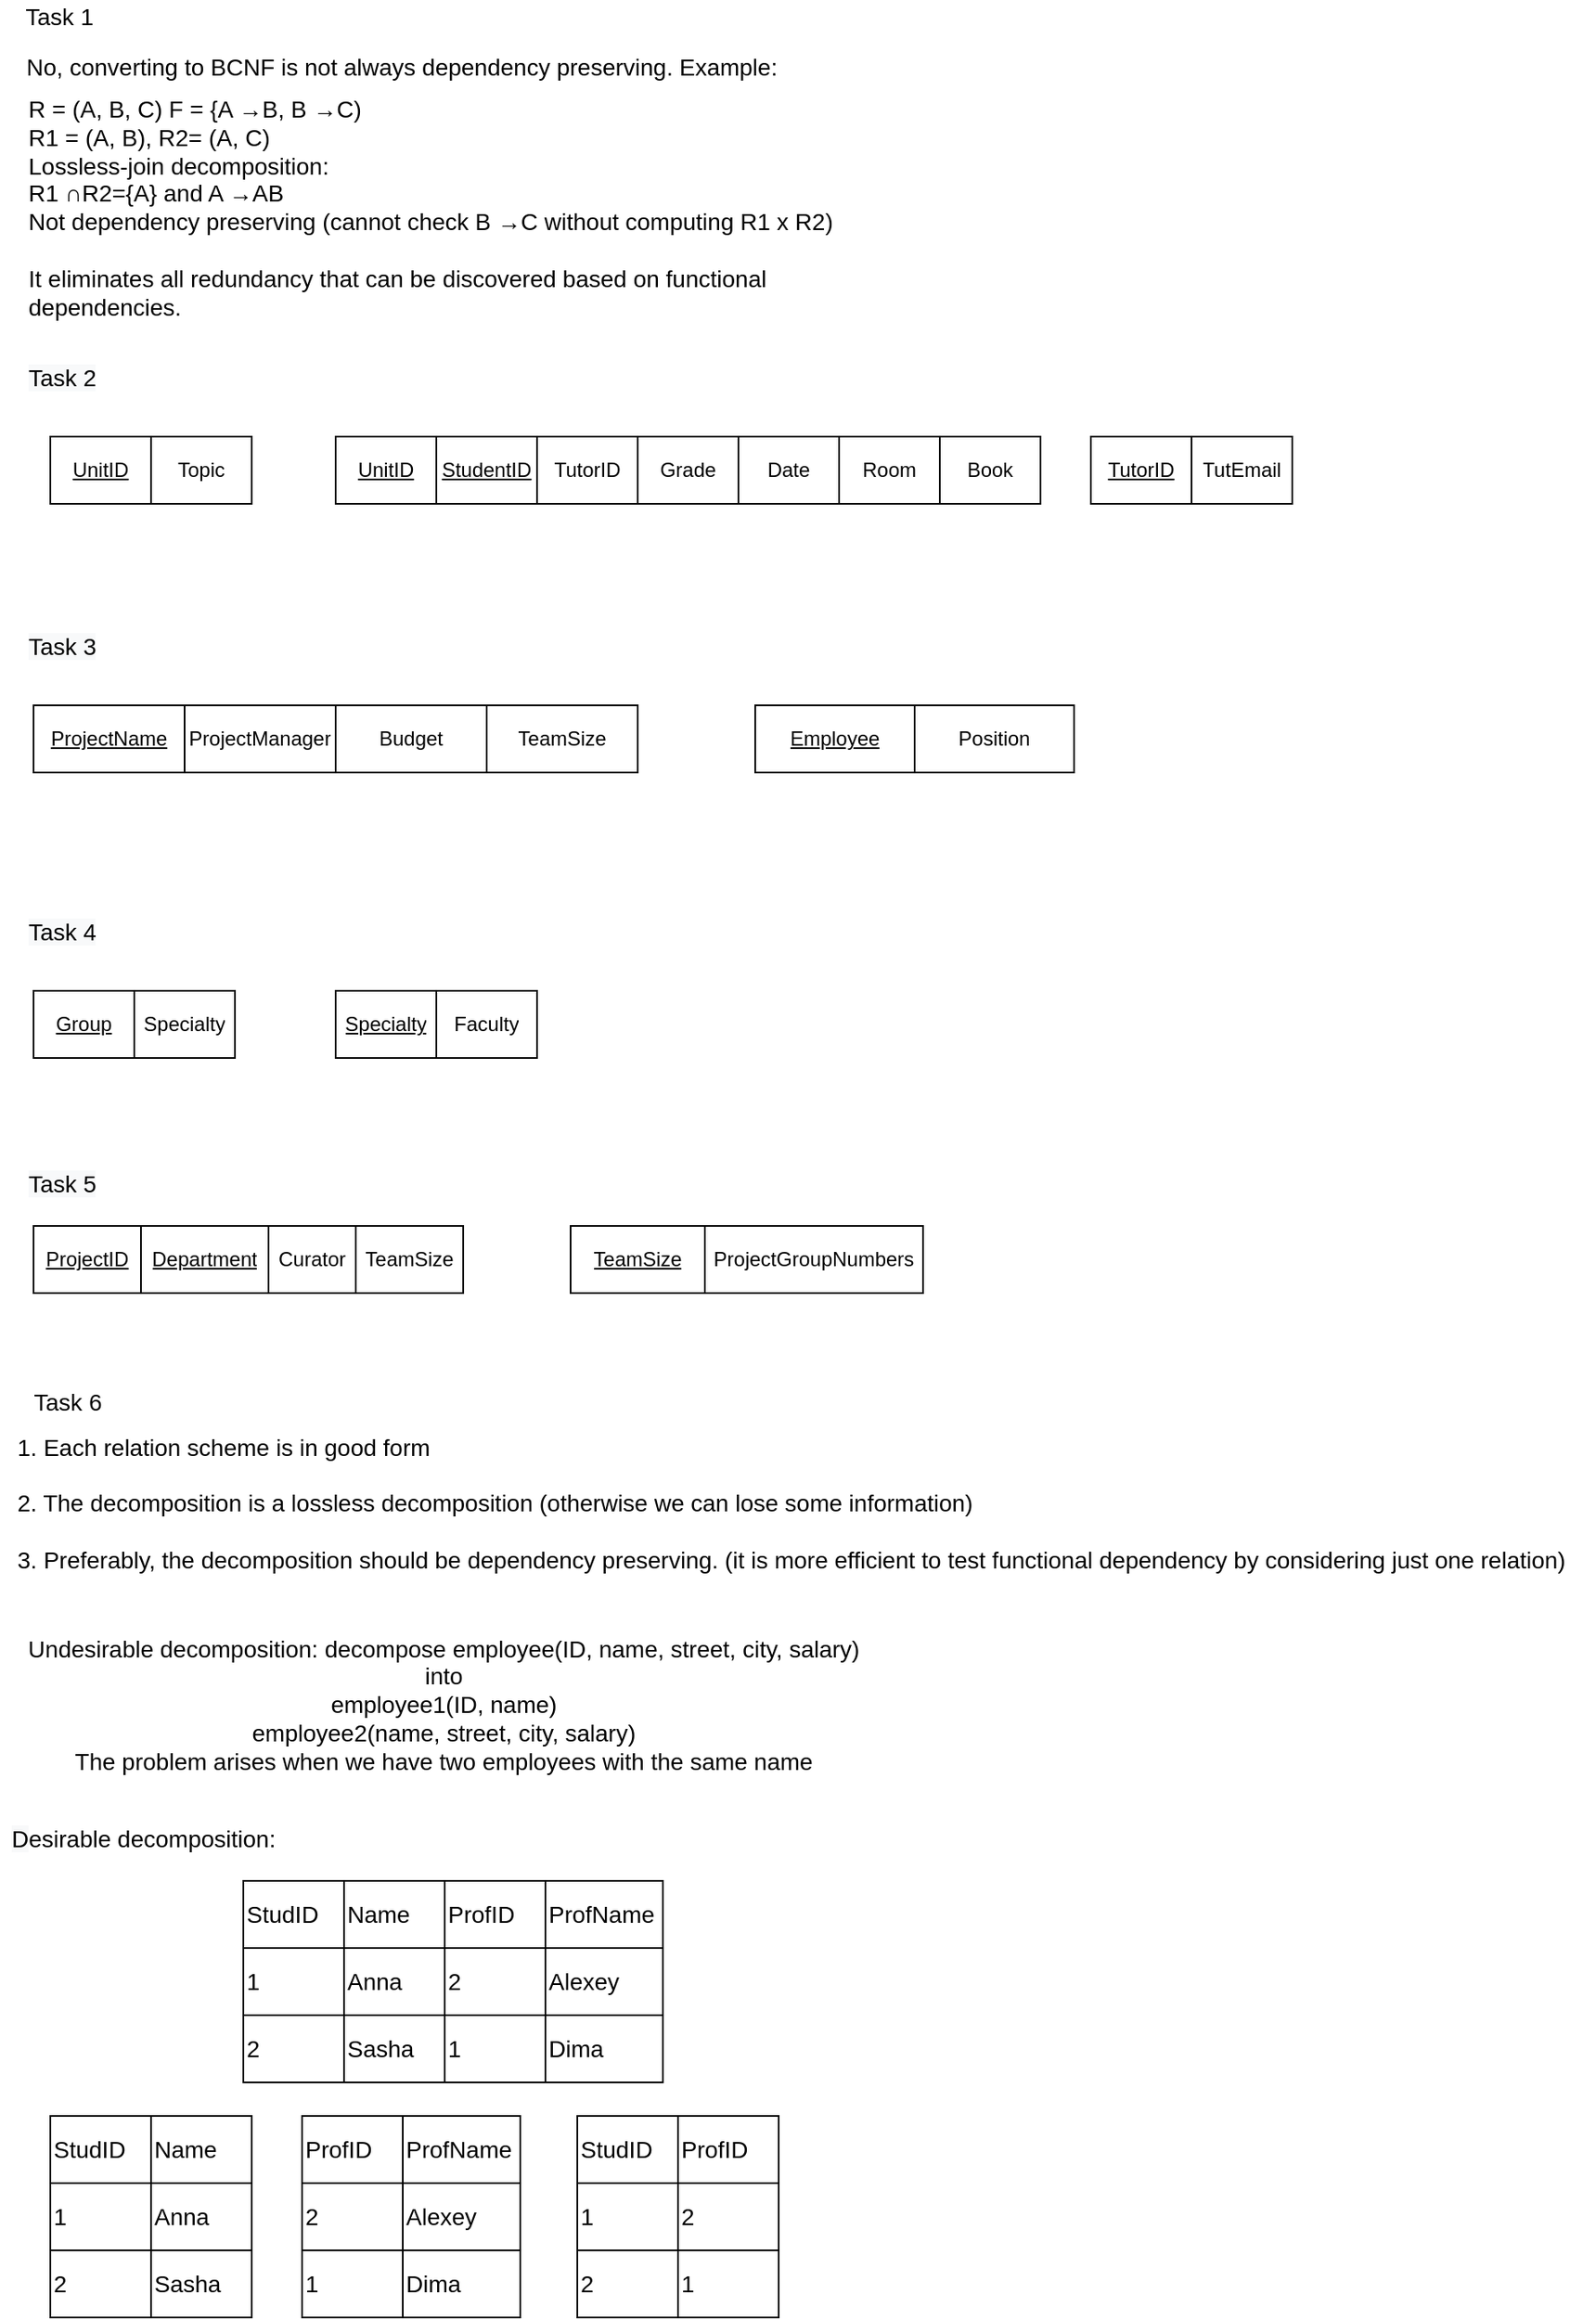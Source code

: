 <mxfile version="15.6.2" type="github">
  <diagram id="ciNyxmpdcuRLVCYVy58C" name="Page-1">
    <mxGraphModel dx="1209" dy="1831" grid="1" gridSize="10" guides="1" tooltips="1" connect="1" arrows="1" fold="1" page="1" pageScale="1" pageWidth="827" pageHeight="1169" math="0" shadow="0">
      <root>
        <mxCell id="0" />
        <mxCell id="1" parent="0" />
        <mxCell id="DO2QEiDjIJd8iGXO15ea-62" value="" style="shape=table;html=1;whiteSpace=wrap;startSize=0;container=1;collapsible=0;childLayout=tableLayout;" parent="1" vertex="1">
          <mxGeometry x="660" y="20" width="120" height="40" as="geometry" />
        </mxCell>
        <mxCell id="DO2QEiDjIJd8iGXO15ea-63" value="" style="shape=partialRectangle;html=1;whiteSpace=wrap;collapsible=0;dropTarget=0;pointerEvents=0;fillColor=none;top=0;left=0;bottom=0;right=0;points=[[0,0.5],[1,0.5]];portConstraint=eastwest;" parent="DO2QEiDjIJd8iGXO15ea-62" vertex="1">
          <mxGeometry width="120" height="40" as="geometry" />
        </mxCell>
        <mxCell id="DO2QEiDjIJd8iGXO15ea-64" value="&lt;u&gt;TutorID&lt;/u&gt;" style="shape=partialRectangle;html=1;whiteSpace=wrap;connectable=0;fillColor=none;top=0;left=0;bottom=0;right=0;overflow=hidden;pointerEvents=1;" parent="DO2QEiDjIJd8iGXO15ea-63" vertex="1">
          <mxGeometry width="60" height="40" as="geometry">
            <mxRectangle width="60" height="40" as="alternateBounds" />
          </mxGeometry>
        </mxCell>
        <mxCell id="DO2QEiDjIJd8iGXO15ea-65" value="TutEmail" style="shape=partialRectangle;html=1;whiteSpace=wrap;connectable=0;fillColor=none;top=0;left=0;bottom=0;right=0;overflow=hidden;pointerEvents=1;" parent="DO2QEiDjIJd8iGXO15ea-63" vertex="1">
          <mxGeometry x="60" width="60" height="40" as="geometry">
            <mxRectangle width="60" height="40" as="alternateBounds" />
          </mxGeometry>
        </mxCell>
        <mxCell id="DO2QEiDjIJd8iGXO15ea-75" value="" style="shape=table;html=1;whiteSpace=wrap;startSize=0;container=1;collapsible=0;childLayout=tableLayout;" parent="1" vertex="1">
          <mxGeometry x="40" y="20" width="120" height="40" as="geometry" />
        </mxCell>
        <mxCell id="DO2QEiDjIJd8iGXO15ea-76" value="" style="shape=partialRectangle;html=1;whiteSpace=wrap;collapsible=0;dropTarget=0;pointerEvents=0;fillColor=none;top=0;left=0;bottom=0;right=0;points=[[0,0.5],[1,0.5]];portConstraint=eastwest;" parent="DO2QEiDjIJd8iGXO15ea-75" vertex="1">
          <mxGeometry width="120" height="40" as="geometry" />
        </mxCell>
        <mxCell id="DO2QEiDjIJd8iGXO15ea-77" value="&lt;u&gt;UnitID&lt;/u&gt;" style="shape=partialRectangle;html=1;whiteSpace=wrap;connectable=0;fillColor=none;top=0;left=0;bottom=0;right=0;overflow=hidden;pointerEvents=1;" parent="DO2QEiDjIJd8iGXO15ea-76" vertex="1">
          <mxGeometry width="60" height="40" as="geometry">
            <mxRectangle width="60" height="40" as="alternateBounds" />
          </mxGeometry>
        </mxCell>
        <mxCell id="DO2QEiDjIJd8iGXO15ea-80" value="Topic" style="shape=partialRectangle;html=1;whiteSpace=wrap;connectable=0;fillColor=none;top=0;left=0;bottom=0;right=0;overflow=hidden;pointerEvents=1;" parent="DO2QEiDjIJd8iGXO15ea-76" vertex="1">
          <mxGeometry x="60" width="60" height="40" as="geometry">
            <mxRectangle width="60" height="40" as="alternateBounds" />
          </mxGeometry>
        </mxCell>
        <mxCell id="DO2QEiDjIJd8iGXO15ea-85" value="" style="shape=table;html=1;whiteSpace=wrap;startSize=0;container=1;collapsible=0;childLayout=tableLayout;" parent="1" vertex="1">
          <mxGeometry x="210" y="20" width="420" height="40" as="geometry" />
        </mxCell>
        <mxCell id="DO2QEiDjIJd8iGXO15ea-86" value="" style="shape=partialRectangle;html=1;whiteSpace=wrap;collapsible=0;dropTarget=0;pointerEvents=0;fillColor=none;top=0;left=0;bottom=0;right=0;points=[[0,0.5],[1,0.5]];portConstraint=eastwest;" parent="DO2QEiDjIJd8iGXO15ea-85" vertex="1">
          <mxGeometry width="420" height="40" as="geometry" />
        </mxCell>
        <mxCell id="DO2QEiDjIJd8iGXO15ea-87" value="&lt;u&gt;UnitID&lt;/u&gt;" style="shape=partialRectangle;html=1;whiteSpace=wrap;connectable=0;fillColor=none;top=0;left=0;bottom=0;right=0;overflow=hidden;pointerEvents=1;" parent="DO2QEiDjIJd8iGXO15ea-86" vertex="1">
          <mxGeometry width="60" height="40" as="geometry">
            <mxRectangle width="60" height="40" as="alternateBounds" />
          </mxGeometry>
        </mxCell>
        <mxCell id="DO2QEiDjIJd8iGXO15ea-88" value="&lt;u&gt;StudentID&lt;/u&gt;" style="shape=partialRectangle;html=1;whiteSpace=wrap;connectable=0;fillColor=none;top=0;left=0;bottom=0;right=0;overflow=hidden;pointerEvents=1;" parent="DO2QEiDjIJd8iGXO15ea-86" vertex="1">
          <mxGeometry x="60" width="60" height="40" as="geometry">
            <mxRectangle width="60" height="40" as="alternateBounds" />
          </mxGeometry>
        </mxCell>
        <mxCell id="DO2QEiDjIJd8iGXO15ea-89" value="TutorID" style="shape=partialRectangle;html=1;whiteSpace=wrap;connectable=0;fillColor=none;top=0;left=0;bottom=0;right=0;overflow=hidden;pointerEvents=1;" parent="DO2QEiDjIJd8iGXO15ea-86" vertex="1">
          <mxGeometry x="120" width="60" height="40" as="geometry">
            <mxRectangle width="60" height="40" as="alternateBounds" />
          </mxGeometry>
        </mxCell>
        <mxCell id="DO2QEiDjIJd8iGXO15ea-91" value="Grade" style="shape=partialRectangle;html=1;whiteSpace=wrap;connectable=0;fillColor=none;top=0;left=0;bottom=0;right=0;overflow=hidden;pointerEvents=1;" parent="DO2QEiDjIJd8iGXO15ea-86" vertex="1">
          <mxGeometry x="180" width="60" height="40" as="geometry">
            <mxRectangle width="60" height="40" as="alternateBounds" />
          </mxGeometry>
        </mxCell>
        <mxCell id="DO2QEiDjIJd8iGXO15ea-92" value="Date" style="shape=partialRectangle;html=1;whiteSpace=wrap;connectable=0;fillColor=none;top=0;left=0;bottom=0;right=0;overflow=hidden;pointerEvents=1;" parent="DO2QEiDjIJd8iGXO15ea-86" vertex="1">
          <mxGeometry x="240" width="60" height="40" as="geometry">
            <mxRectangle width="60" height="40" as="alternateBounds" />
          </mxGeometry>
        </mxCell>
        <mxCell id="DO2QEiDjIJd8iGXO15ea-114" value="Room" style="shape=partialRectangle;html=1;whiteSpace=wrap;connectable=0;fillColor=none;top=0;left=0;bottom=0;right=0;overflow=hidden;pointerEvents=1;" parent="DO2QEiDjIJd8iGXO15ea-86" vertex="1">
          <mxGeometry x="300" width="60" height="40" as="geometry">
            <mxRectangle width="60" height="40" as="alternateBounds" />
          </mxGeometry>
        </mxCell>
        <mxCell id="vjwFRVh1BlpIgxPb9RsG-1" value="Book" style="shape=partialRectangle;html=1;whiteSpace=wrap;connectable=0;fillColor=none;top=0;left=0;bottom=0;right=0;overflow=hidden;pointerEvents=1;" vertex="1" parent="DO2QEiDjIJd8iGXO15ea-86">
          <mxGeometry x="360" width="60" height="40" as="geometry">
            <mxRectangle width="60" height="40" as="alternateBounds" />
          </mxGeometry>
        </mxCell>
        <mxCell id="DO2QEiDjIJd8iGXO15ea-93" value="" style="shape=table;html=1;whiteSpace=wrap;startSize=0;container=1;collapsible=0;childLayout=tableLayout;" parent="1" vertex="1">
          <mxGeometry x="30" y="180" width="360" height="40" as="geometry" />
        </mxCell>
        <mxCell id="DO2QEiDjIJd8iGXO15ea-94" value="" style="shape=partialRectangle;html=1;whiteSpace=wrap;collapsible=0;dropTarget=0;pointerEvents=0;fillColor=none;top=0;left=0;bottom=0;right=0;points=[[0,0.5],[1,0.5]];portConstraint=eastwest;" parent="DO2QEiDjIJd8iGXO15ea-93" vertex="1">
          <mxGeometry width="360" height="40" as="geometry" />
        </mxCell>
        <mxCell id="DO2QEiDjIJd8iGXO15ea-95" value="&lt;u&gt;ProjectName&lt;/u&gt;" style="shape=partialRectangle;html=1;whiteSpace=wrap;connectable=0;fillColor=none;top=0;left=0;bottom=0;right=0;overflow=hidden;pointerEvents=1;" parent="DO2QEiDjIJd8iGXO15ea-94" vertex="1">
          <mxGeometry width="90" height="40" as="geometry">
            <mxRectangle width="90" height="40" as="alternateBounds" />
          </mxGeometry>
        </mxCell>
        <mxCell id="DO2QEiDjIJd8iGXO15ea-96" value="ProjectManager" style="shape=partialRectangle;html=1;whiteSpace=wrap;connectable=0;fillColor=none;top=0;left=0;bottom=0;right=0;overflow=hidden;pointerEvents=1;" parent="DO2QEiDjIJd8iGXO15ea-94" vertex="1">
          <mxGeometry x="90" width="90" height="40" as="geometry">
            <mxRectangle width="90" height="40" as="alternateBounds" />
          </mxGeometry>
        </mxCell>
        <mxCell id="vjwFRVh1BlpIgxPb9RsG-8" value="Budget" style="shape=partialRectangle;html=1;whiteSpace=wrap;connectable=0;fillColor=none;top=0;left=0;bottom=0;right=0;overflow=hidden;pointerEvents=1;" vertex="1" parent="DO2QEiDjIJd8iGXO15ea-94">
          <mxGeometry x="180" width="90" height="40" as="geometry">
            <mxRectangle width="90" height="40" as="alternateBounds" />
          </mxGeometry>
        </mxCell>
        <mxCell id="vjwFRVh1BlpIgxPb9RsG-9" value="TeamSize" style="shape=partialRectangle;html=1;whiteSpace=wrap;connectable=0;fillColor=none;top=0;left=0;bottom=0;right=0;overflow=hidden;pointerEvents=1;" vertex="1" parent="DO2QEiDjIJd8iGXO15ea-94">
          <mxGeometry x="270" width="90" height="40" as="geometry">
            <mxRectangle width="90" height="40" as="alternateBounds" />
          </mxGeometry>
        </mxCell>
        <mxCell id="I-nEVE042MoMyb5mSG_C-15" value="" style="shape=table;html=1;whiteSpace=wrap;startSize=0;container=1;collapsible=0;childLayout=tableLayout;" parent="1" vertex="1">
          <mxGeometry x="30" y="350" width="120" height="40" as="geometry" />
        </mxCell>
        <mxCell id="I-nEVE042MoMyb5mSG_C-16" value="" style="shape=partialRectangle;html=1;whiteSpace=wrap;collapsible=0;dropTarget=0;pointerEvents=0;fillColor=none;top=0;left=0;bottom=0;right=0;points=[[0,0.5],[1,0.5]];portConstraint=eastwest;" parent="I-nEVE042MoMyb5mSG_C-15" vertex="1">
          <mxGeometry width="120" height="40" as="geometry" />
        </mxCell>
        <mxCell id="I-nEVE042MoMyb5mSG_C-17" value="&lt;u&gt;Group&lt;/u&gt;" style="shape=partialRectangle;html=1;whiteSpace=wrap;connectable=0;fillColor=none;top=0;left=0;bottom=0;right=0;overflow=hidden;pointerEvents=1;" parent="I-nEVE042MoMyb5mSG_C-16" vertex="1">
          <mxGeometry width="60" height="40" as="geometry">
            <mxRectangle width="60" height="40" as="alternateBounds" />
          </mxGeometry>
        </mxCell>
        <mxCell id="I-nEVE042MoMyb5mSG_C-18" value="Specialty" style="shape=partialRectangle;html=1;whiteSpace=wrap;connectable=0;fillColor=none;top=0;left=0;bottom=0;right=0;overflow=hidden;pointerEvents=1;" parent="I-nEVE042MoMyb5mSG_C-16" vertex="1">
          <mxGeometry x="60" width="60" height="40" as="geometry">
            <mxRectangle width="60" height="40" as="alternateBounds" />
          </mxGeometry>
        </mxCell>
        <mxCell id="I-nEVE042MoMyb5mSG_C-28" value="" style="shape=table;html=1;whiteSpace=wrap;startSize=0;container=1;collapsible=0;childLayout=tableLayout;" parent="1" vertex="1">
          <mxGeometry x="210" y="350" width="120" height="40" as="geometry" />
        </mxCell>
        <mxCell id="I-nEVE042MoMyb5mSG_C-29" value="" style="shape=partialRectangle;html=1;whiteSpace=wrap;collapsible=0;dropTarget=0;pointerEvents=0;fillColor=none;top=0;left=0;bottom=0;right=0;points=[[0,0.5],[1,0.5]];portConstraint=eastwest;" parent="I-nEVE042MoMyb5mSG_C-28" vertex="1">
          <mxGeometry width="120" height="40" as="geometry" />
        </mxCell>
        <mxCell id="I-nEVE042MoMyb5mSG_C-30" value="&lt;u&gt;Specialty&lt;/u&gt;" style="shape=partialRectangle;html=1;whiteSpace=wrap;connectable=0;fillColor=none;top=0;left=0;bottom=0;right=0;overflow=hidden;pointerEvents=1;" parent="I-nEVE042MoMyb5mSG_C-29" vertex="1">
          <mxGeometry width="60" height="40" as="geometry">
            <mxRectangle width="60" height="40" as="alternateBounds" />
          </mxGeometry>
        </mxCell>
        <mxCell id="I-nEVE042MoMyb5mSG_C-31" value="Faculty" style="shape=partialRectangle;html=1;whiteSpace=wrap;connectable=0;fillColor=none;top=0;left=0;bottom=0;right=0;overflow=hidden;pointerEvents=1;" parent="I-nEVE042MoMyb5mSG_C-29" vertex="1">
          <mxGeometry x="60" width="60" height="40" as="geometry">
            <mxRectangle width="60" height="40" as="alternateBounds" />
          </mxGeometry>
        </mxCell>
        <mxCell id="I-nEVE042MoMyb5mSG_C-32" value="" style="shape=table;html=1;whiteSpace=wrap;startSize=0;container=1;collapsible=0;childLayout=tableLayout;" parent="1" vertex="1">
          <mxGeometry x="30" y="490" width="256" height="40" as="geometry" />
        </mxCell>
        <mxCell id="I-nEVE042MoMyb5mSG_C-37" value="" style="shape=partialRectangle;html=1;whiteSpace=wrap;collapsible=0;dropTarget=0;pointerEvents=0;fillColor=none;top=0;left=0;bottom=0;right=0;points=[[0,0.5],[1,0.5]];portConstraint=eastwest;" parent="I-nEVE042MoMyb5mSG_C-32" vertex="1">
          <mxGeometry width="256" height="40" as="geometry" />
        </mxCell>
        <mxCell id="I-nEVE042MoMyb5mSG_C-38" value="&lt;u&gt;ProjectID&lt;/u&gt;" style="shape=partialRectangle;html=1;whiteSpace=wrap;connectable=0;fillColor=none;top=0;left=0;bottom=0;right=0;overflow=hidden;pointerEvents=1;" parent="I-nEVE042MoMyb5mSG_C-37" vertex="1">
          <mxGeometry width="64" height="40" as="geometry">
            <mxRectangle width="64" height="40" as="alternateBounds" />
          </mxGeometry>
        </mxCell>
        <mxCell id="I-nEVE042MoMyb5mSG_C-39" value="&lt;u&gt;Department&lt;/u&gt;" style="shape=partialRectangle;html=1;whiteSpace=wrap;connectable=0;fillColor=none;top=0;left=0;bottom=0;right=0;overflow=hidden;pointerEvents=1;" parent="I-nEVE042MoMyb5mSG_C-37" vertex="1">
          <mxGeometry x="64" width="76" height="40" as="geometry">
            <mxRectangle width="76" height="40" as="alternateBounds" />
          </mxGeometry>
        </mxCell>
        <mxCell id="I-nEVE042MoMyb5mSG_C-40" value="Curator" style="shape=partialRectangle;html=1;whiteSpace=wrap;connectable=0;fillColor=none;top=0;left=0;bottom=0;right=0;overflow=hidden;pointerEvents=1;" parent="I-nEVE042MoMyb5mSG_C-37" vertex="1">
          <mxGeometry x="140" width="52" height="40" as="geometry">
            <mxRectangle width="52" height="40" as="alternateBounds" />
          </mxGeometry>
        </mxCell>
        <mxCell id="I-nEVE042MoMyb5mSG_C-45" value="TeamSize" style="shape=partialRectangle;html=1;whiteSpace=wrap;connectable=0;fillColor=none;top=0;left=0;bottom=0;right=0;overflow=hidden;pointerEvents=1;" parent="I-nEVE042MoMyb5mSG_C-37" vertex="1">
          <mxGeometry x="192" width="64" height="40" as="geometry">
            <mxRectangle width="64" height="40" as="alternateBounds" />
          </mxGeometry>
        </mxCell>
        <mxCell id="I-nEVE042MoMyb5mSG_C-48" value="" style="shape=table;html=1;whiteSpace=wrap;startSize=0;container=1;collapsible=0;childLayout=tableLayout;" parent="1" vertex="1">
          <mxGeometry x="350" y="490" width="210" height="40" as="geometry" />
        </mxCell>
        <mxCell id="I-nEVE042MoMyb5mSG_C-49" value="" style="shape=partialRectangle;html=1;whiteSpace=wrap;collapsible=0;dropTarget=0;pointerEvents=0;fillColor=none;top=0;left=0;bottom=0;right=0;points=[[0,0.5],[1,0.5]];portConstraint=eastwest;" parent="I-nEVE042MoMyb5mSG_C-48" vertex="1">
          <mxGeometry width="210" height="40" as="geometry" />
        </mxCell>
        <mxCell id="I-nEVE042MoMyb5mSG_C-50" value="&lt;u&gt;TeamSize&lt;/u&gt;" style="shape=partialRectangle;html=1;whiteSpace=wrap;connectable=0;fillColor=none;top=0;left=0;bottom=0;right=0;overflow=hidden;pointerEvents=1;" parent="I-nEVE042MoMyb5mSG_C-49" vertex="1">
          <mxGeometry width="80" height="40" as="geometry">
            <mxRectangle width="80" height="40" as="alternateBounds" />
          </mxGeometry>
        </mxCell>
        <mxCell id="I-nEVE042MoMyb5mSG_C-51" value="ProjectGroupNumbers" style="shape=partialRectangle;html=1;whiteSpace=wrap;connectable=0;fillColor=none;top=0;left=0;bottom=0;right=0;overflow=hidden;pointerEvents=1;" parent="I-nEVE042MoMyb5mSG_C-49" vertex="1">
          <mxGeometry x="80" width="130" height="40" as="geometry">
            <mxRectangle width="130" height="40" as="alternateBounds" />
          </mxGeometry>
        </mxCell>
        <mxCell id="I-nEVE042MoMyb5mSG_C-61" value="&lt;span style=&quot;font-weight: normal&quot;&gt;Task 6&lt;/span&gt;" style="text;html=1;align=center;verticalAlign=middle;resizable=0;points=[];autosize=1;strokeColor=none;fillColor=none;fontSize=14;fontStyle=1" parent="1" vertex="1">
          <mxGeometry x="20" y="585" width="60" height="20" as="geometry" />
        </mxCell>
        <mxCell id="I-nEVE042MoMyb5mSG_C-62" value="&lt;div style=&quot;text-align: left ; font-size: 14px&quot;&gt;&lt;span&gt;&lt;font style=&quot;font-size: 14px&quot;&gt;1.&amp;nbsp;&lt;/font&gt;&lt;/span&gt;&lt;span&gt;Each relation scheme is in good form&lt;/span&gt;&lt;/div&gt;&lt;div style=&quot;text-align: left ; font-size: 14px&quot;&gt;&lt;span&gt;&lt;br&gt;&lt;/span&gt;&lt;/div&gt;&lt;div style=&quot;text-align: left ; font-size: 14px&quot;&gt;&lt;span&gt;&lt;font style=&quot;font-size: 14px&quot;&gt;2. The decomposition is a lossless decomposition (otherwise we can lose some information)&lt;/font&gt;&lt;/span&gt;&lt;/div&gt;&lt;font style=&quot;font-size: 14px&quot;&gt;&lt;br&gt;3. Preferably, the decomposition should be dependency preserving. (it is more efficient to test functional dependency by considering just one relation)&amp;nbsp;&amp;nbsp;&lt;/font&gt;" style="text;html=1;align=center;verticalAlign=middle;resizable=0;points=[];autosize=1;strokeColor=none;fillColor=none;" parent="1" vertex="1">
          <mxGeometry x="10" y="620" width="950" height="70" as="geometry" />
        </mxCell>
        <mxCell id="I-nEVE042MoMyb5mSG_C-64" value="&lt;div&gt;Undesirable decomposition: decompose employee(ID, name, street, city, salary)&lt;/div&gt;&lt;div&gt;into&lt;/div&gt;&lt;div&gt;employee1(ID, name)&lt;/div&gt;&lt;div&gt;employee2(name, street, city, salary)&lt;/div&gt;&lt;div&gt;The problem arises when we have two employees with the same name&lt;/div&gt;" style="text;html=1;align=center;verticalAlign=middle;resizable=0;points=[];autosize=1;strokeColor=none;fillColor=none;fontSize=14;" parent="1" vertex="1">
          <mxGeometry x="19" y="730" width="510" height="90" as="geometry" />
        </mxCell>
        <mxCell id="I-nEVE042MoMyb5mSG_C-65" value="&lt;div style=&quot;color: rgb(0 , 0 , 0) ; font-family: &amp;#34;helvetica&amp;#34; ; font-size: 14px ; font-style: normal ; font-weight: 400 ; letter-spacing: normal ; text-align: center ; text-indent: 0px ; text-transform: none ; word-spacing: 0px&quot;&gt;&lt;span style=&quot;background-color: rgb(248 , 249 , 250)&quot;&gt;D&lt;/span&gt;&lt;span style=&quot;background-color: rgb(255 , 255 , 255)&quot;&gt;esirable decomposition:&amp;nbsp;&amp;nbsp;&lt;/span&gt;&lt;/div&gt;" style="text;whiteSpace=wrap;html=1;fontSize=14;" parent="1" vertex="1">
          <mxGeometry x="15" y="840" width="530" height="100" as="geometry" />
        </mxCell>
        <mxCell id="I-nEVE042MoMyb5mSG_C-66" value="" style="shape=table;html=1;whiteSpace=wrap;startSize=0;container=1;collapsible=0;childLayout=tableLayout;labelBackgroundColor=#FFFFFF;fontSize=14;align=left;" parent="1" vertex="1">
          <mxGeometry x="155" y="880" width="250" height="120" as="geometry" />
        </mxCell>
        <mxCell id="I-nEVE042MoMyb5mSG_C-67" value="" style="shape=partialRectangle;html=1;whiteSpace=wrap;collapsible=0;dropTarget=0;pointerEvents=0;fillColor=none;top=0;left=0;bottom=0;right=0;points=[[0,0.5],[1,0.5]];portConstraint=eastwest;labelBackgroundColor=#FFFFFF;fontSize=14;align=left;" parent="I-nEVE042MoMyb5mSG_C-66" vertex="1">
          <mxGeometry width="250" height="40" as="geometry" />
        </mxCell>
        <mxCell id="I-nEVE042MoMyb5mSG_C-68" value="StudID" style="shape=partialRectangle;html=1;whiteSpace=wrap;connectable=0;fillColor=none;top=0;left=0;bottom=0;right=0;overflow=hidden;pointerEvents=1;labelBackgroundColor=#FFFFFF;fontSize=14;align=left;" parent="I-nEVE042MoMyb5mSG_C-67" vertex="1">
          <mxGeometry width="60" height="40" as="geometry">
            <mxRectangle width="60" height="40" as="alternateBounds" />
          </mxGeometry>
        </mxCell>
        <mxCell id="I-nEVE042MoMyb5mSG_C-69" value="Name" style="shape=partialRectangle;html=1;whiteSpace=wrap;connectable=0;fillColor=none;top=0;left=0;bottom=0;right=0;overflow=hidden;pointerEvents=1;labelBackgroundColor=#FFFFFF;fontSize=14;align=left;" parent="I-nEVE042MoMyb5mSG_C-67" vertex="1">
          <mxGeometry x="60" width="60" height="40" as="geometry">
            <mxRectangle width="60" height="40" as="alternateBounds" />
          </mxGeometry>
        </mxCell>
        <mxCell id="I-nEVE042MoMyb5mSG_C-79" value="ProfID" style="shape=partialRectangle;html=1;whiteSpace=wrap;connectable=0;fillColor=none;top=0;left=0;bottom=0;right=0;overflow=hidden;pointerEvents=1;labelBackgroundColor=#FFFFFF;fontSize=14;align=left;" parent="I-nEVE042MoMyb5mSG_C-67" vertex="1">
          <mxGeometry x="120" width="60" height="40" as="geometry">
            <mxRectangle width="60" height="40" as="alternateBounds" />
          </mxGeometry>
        </mxCell>
        <mxCell id="I-nEVE042MoMyb5mSG_C-70" value="ProfName" style="shape=partialRectangle;html=1;whiteSpace=wrap;connectable=0;fillColor=none;top=0;left=0;bottom=0;right=0;overflow=hidden;pointerEvents=1;labelBackgroundColor=#FFFFFF;fontSize=14;align=left;" parent="I-nEVE042MoMyb5mSG_C-67" vertex="1">
          <mxGeometry x="180" width="70" height="40" as="geometry">
            <mxRectangle width="70" height="40" as="alternateBounds" />
          </mxGeometry>
        </mxCell>
        <mxCell id="I-nEVE042MoMyb5mSG_C-71" value="" style="shape=partialRectangle;html=1;whiteSpace=wrap;collapsible=0;dropTarget=0;pointerEvents=0;fillColor=none;top=0;left=0;bottom=0;right=0;points=[[0,0.5],[1,0.5]];portConstraint=eastwest;labelBackgroundColor=#FFFFFF;fontSize=14;align=left;" parent="I-nEVE042MoMyb5mSG_C-66" vertex="1">
          <mxGeometry y="40" width="250" height="40" as="geometry" />
        </mxCell>
        <mxCell id="I-nEVE042MoMyb5mSG_C-72" value="1" style="shape=partialRectangle;html=1;whiteSpace=wrap;connectable=0;fillColor=none;top=0;left=0;bottom=0;right=0;overflow=hidden;pointerEvents=1;labelBackgroundColor=#FFFFFF;fontSize=14;align=left;" parent="I-nEVE042MoMyb5mSG_C-71" vertex="1">
          <mxGeometry width="60" height="40" as="geometry">
            <mxRectangle width="60" height="40" as="alternateBounds" />
          </mxGeometry>
        </mxCell>
        <mxCell id="I-nEVE042MoMyb5mSG_C-73" value="Anna" style="shape=partialRectangle;html=1;whiteSpace=wrap;connectable=0;fillColor=none;top=0;left=0;bottom=0;right=0;overflow=hidden;pointerEvents=1;labelBackgroundColor=#FFFFFF;fontSize=14;align=left;" parent="I-nEVE042MoMyb5mSG_C-71" vertex="1">
          <mxGeometry x="60" width="60" height="40" as="geometry">
            <mxRectangle width="60" height="40" as="alternateBounds" />
          </mxGeometry>
        </mxCell>
        <mxCell id="I-nEVE042MoMyb5mSG_C-80" value="2" style="shape=partialRectangle;html=1;whiteSpace=wrap;connectable=0;fillColor=none;top=0;left=0;bottom=0;right=0;overflow=hidden;pointerEvents=1;labelBackgroundColor=#FFFFFF;fontSize=14;align=left;" parent="I-nEVE042MoMyb5mSG_C-71" vertex="1">
          <mxGeometry x="120" width="60" height="40" as="geometry">
            <mxRectangle width="60" height="40" as="alternateBounds" />
          </mxGeometry>
        </mxCell>
        <mxCell id="I-nEVE042MoMyb5mSG_C-74" value="Alexey" style="shape=partialRectangle;html=1;whiteSpace=wrap;connectable=0;fillColor=none;top=0;left=0;bottom=0;right=0;overflow=hidden;pointerEvents=1;labelBackgroundColor=#FFFFFF;fontSize=14;align=left;" parent="I-nEVE042MoMyb5mSG_C-71" vertex="1">
          <mxGeometry x="180" width="70" height="40" as="geometry">
            <mxRectangle width="70" height="40" as="alternateBounds" />
          </mxGeometry>
        </mxCell>
        <mxCell id="I-nEVE042MoMyb5mSG_C-75" value="" style="shape=partialRectangle;html=1;whiteSpace=wrap;collapsible=0;dropTarget=0;pointerEvents=0;fillColor=none;top=0;left=0;bottom=0;right=0;points=[[0,0.5],[1,0.5]];portConstraint=eastwest;labelBackgroundColor=#FFFFFF;fontSize=14;align=left;" parent="I-nEVE042MoMyb5mSG_C-66" vertex="1">
          <mxGeometry y="80" width="250" height="40" as="geometry" />
        </mxCell>
        <mxCell id="I-nEVE042MoMyb5mSG_C-76" value="2" style="shape=partialRectangle;html=1;whiteSpace=wrap;connectable=0;fillColor=none;top=0;left=0;bottom=0;right=0;overflow=hidden;pointerEvents=1;labelBackgroundColor=#FFFFFF;fontSize=14;align=left;" parent="I-nEVE042MoMyb5mSG_C-75" vertex="1">
          <mxGeometry width="60" height="40" as="geometry">
            <mxRectangle width="60" height="40" as="alternateBounds" />
          </mxGeometry>
        </mxCell>
        <mxCell id="I-nEVE042MoMyb5mSG_C-77" value="Sasha" style="shape=partialRectangle;html=1;whiteSpace=wrap;connectable=0;fillColor=none;top=0;left=0;bottom=0;right=0;overflow=hidden;pointerEvents=1;labelBackgroundColor=#FFFFFF;fontSize=14;align=left;" parent="I-nEVE042MoMyb5mSG_C-75" vertex="1">
          <mxGeometry x="60" width="60" height="40" as="geometry">
            <mxRectangle width="60" height="40" as="alternateBounds" />
          </mxGeometry>
        </mxCell>
        <mxCell id="I-nEVE042MoMyb5mSG_C-81" value="1" style="shape=partialRectangle;html=1;whiteSpace=wrap;connectable=0;fillColor=none;top=0;left=0;bottom=0;right=0;overflow=hidden;pointerEvents=1;labelBackgroundColor=#FFFFFF;fontSize=14;align=left;" parent="I-nEVE042MoMyb5mSG_C-75" vertex="1">
          <mxGeometry x="120" width="60" height="40" as="geometry">
            <mxRectangle width="60" height="40" as="alternateBounds" />
          </mxGeometry>
        </mxCell>
        <mxCell id="I-nEVE042MoMyb5mSG_C-78" value="Dima" style="shape=partialRectangle;html=1;whiteSpace=wrap;connectable=0;fillColor=none;top=0;left=0;bottom=0;right=0;overflow=hidden;pointerEvents=1;labelBackgroundColor=#FFFFFF;fontSize=14;align=left;" parent="I-nEVE042MoMyb5mSG_C-75" vertex="1">
          <mxGeometry x="180" width="70" height="40" as="geometry">
            <mxRectangle width="70" height="40" as="alternateBounds" />
          </mxGeometry>
        </mxCell>
        <mxCell id="I-nEVE042MoMyb5mSG_C-82" value="" style="shape=table;html=1;whiteSpace=wrap;startSize=0;container=1;collapsible=0;childLayout=tableLayout;labelBackgroundColor=#FFFFFF;fontSize=14;align=left;" parent="1" vertex="1">
          <mxGeometry x="40" y="1020" width="120" height="120" as="geometry" />
        </mxCell>
        <mxCell id="I-nEVE042MoMyb5mSG_C-83" value="" style="shape=partialRectangle;html=1;whiteSpace=wrap;collapsible=0;dropTarget=0;pointerEvents=0;fillColor=none;top=0;left=0;bottom=0;right=0;points=[[0,0.5],[1,0.5]];portConstraint=eastwest;labelBackgroundColor=#FFFFFF;fontSize=14;align=left;" parent="I-nEVE042MoMyb5mSG_C-82" vertex="1">
          <mxGeometry width="120" height="40" as="geometry" />
        </mxCell>
        <mxCell id="I-nEVE042MoMyb5mSG_C-84" value="StudID" style="shape=partialRectangle;html=1;whiteSpace=wrap;connectable=0;fillColor=none;top=0;left=0;bottom=0;right=0;overflow=hidden;pointerEvents=1;labelBackgroundColor=#FFFFFF;fontSize=14;align=left;" parent="I-nEVE042MoMyb5mSG_C-83" vertex="1">
          <mxGeometry width="60" height="40" as="geometry">
            <mxRectangle width="60" height="40" as="alternateBounds" />
          </mxGeometry>
        </mxCell>
        <mxCell id="I-nEVE042MoMyb5mSG_C-85" value="Name" style="shape=partialRectangle;html=1;whiteSpace=wrap;connectable=0;fillColor=none;top=0;left=0;bottom=0;right=0;overflow=hidden;pointerEvents=1;labelBackgroundColor=#FFFFFF;fontSize=14;align=left;" parent="I-nEVE042MoMyb5mSG_C-83" vertex="1">
          <mxGeometry x="60" width="60" height="40" as="geometry">
            <mxRectangle width="60" height="40" as="alternateBounds" />
          </mxGeometry>
        </mxCell>
        <mxCell id="I-nEVE042MoMyb5mSG_C-88" value="" style="shape=partialRectangle;html=1;whiteSpace=wrap;collapsible=0;dropTarget=0;pointerEvents=0;fillColor=none;top=0;left=0;bottom=0;right=0;points=[[0,0.5],[1,0.5]];portConstraint=eastwest;labelBackgroundColor=#FFFFFF;fontSize=14;align=left;" parent="I-nEVE042MoMyb5mSG_C-82" vertex="1">
          <mxGeometry y="40" width="120" height="40" as="geometry" />
        </mxCell>
        <mxCell id="I-nEVE042MoMyb5mSG_C-89" value="1" style="shape=partialRectangle;html=1;whiteSpace=wrap;connectable=0;fillColor=none;top=0;left=0;bottom=0;right=0;overflow=hidden;pointerEvents=1;labelBackgroundColor=#FFFFFF;fontSize=14;align=left;" parent="I-nEVE042MoMyb5mSG_C-88" vertex="1">
          <mxGeometry width="60" height="40" as="geometry">
            <mxRectangle width="60" height="40" as="alternateBounds" />
          </mxGeometry>
        </mxCell>
        <mxCell id="I-nEVE042MoMyb5mSG_C-90" value="Anna" style="shape=partialRectangle;html=1;whiteSpace=wrap;connectable=0;fillColor=none;top=0;left=0;bottom=0;right=0;overflow=hidden;pointerEvents=1;labelBackgroundColor=#FFFFFF;fontSize=14;align=left;" parent="I-nEVE042MoMyb5mSG_C-88" vertex="1">
          <mxGeometry x="60" width="60" height="40" as="geometry">
            <mxRectangle width="60" height="40" as="alternateBounds" />
          </mxGeometry>
        </mxCell>
        <mxCell id="I-nEVE042MoMyb5mSG_C-93" value="" style="shape=partialRectangle;html=1;whiteSpace=wrap;collapsible=0;dropTarget=0;pointerEvents=0;fillColor=none;top=0;left=0;bottom=0;right=0;points=[[0,0.5],[1,0.5]];portConstraint=eastwest;labelBackgroundColor=#FFFFFF;fontSize=14;align=left;" parent="I-nEVE042MoMyb5mSG_C-82" vertex="1">
          <mxGeometry y="80" width="120" height="40" as="geometry" />
        </mxCell>
        <mxCell id="I-nEVE042MoMyb5mSG_C-94" value="2" style="shape=partialRectangle;html=1;whiteSpace=wrap;connectable=0;fillColor=none;top=0;left=0;bottom=0;right=0;overflow=hidden;pointerEvents=1;labelBackgroundColor=#FFFFFF;fontSize=14;align=left;" parent="I-nEVE042MoMyb5mSG_C-93" vertex="1">
          <mxGeometry width="60" height="40" as="geometry">
            <mxRectangle width="60" height="40" as="alternateBounds" />
          </mxGeometry>
        </mxCell>
        <mxCell id="I-nEVE042MoMyb5mSG_C-95" value="Sasha" style="shape=partialRectangle;html=1;whiteSpace=wrap;connectable=0;fillColor=none;top=0;left=0;bottom=0;right=0;overflow=hidden;pointerEvents=1;labelBackgroundColor=#FFFFFF;fontSize=14;align=left;" parent="I-nEVE042MoMyb5mSG_C-93" vertex="1">
          <mxGeometry x="60" width="60" height="40" as="geometry">
            <mxRectangle width="60" height="40" as="alternateBounds" />
          </mxGeometry>
        </mxCell>
        <mxCell id="I-nEVE042MoMyb5mSG_C-108" value="" style="shape=table;html=1;whiteSpace=wrap;startSize=0;container=1;collapsible=0;childLayout=tableLayout;labelBackgroundColor=#FFFFFF;fontSize=14;align=left;" parent="1" vertex="1">
          <mxGeometry x="190" y="1020" width="130" height="120" as="geometry" />
        </mxCell>
        <mxCell id="I-nEVE042MoMyb5mSG_C-109" value="" style="shape=partialRectangle;html=1;whiteSpace=wrap;collapsible=0;dropTarget=0;pointerEvents=0;fillColor=none;top=0;left=0;bottom=0;right=0;points=[[0,0.5],[1,0.5]];portConstraint=eastwest;labelBackgroundColor=#FFFFFF;fontSize=14;align=left;" parent="I-nEVE042MoMyb5mSG_C-108" vertex="1">
          <mxGeometry width="130" height="40" as="geometry" />
        </mxCell>
        <mxCell id="I-nEVE042MoMyb5mSG_C-112" value="ProfID" style="shape=partialRectangle;html=1;whiteSpace=wrap;connectable=0;fillColor=none;top=0;left=0;bottom=0;right=0;overflow=hidden;pointerEvents=1;labelBackgroundColor=#FFFFFF;fontSize=14;align=left;" parent="I-nEVE042MoMyb5mSG_C-109" vertex="1">
          <mxGeometry width="60" height="40" as="geometry">
            <mxRectangle width="60" height="40" as="alternateBounds" />
          </mxGeometry>
        </mxCell>
        <mxCell id="I-nEVE042MoMyb5mSG_C-113" value="ProfName" style="shape=partialRectangle;html=1;whiteSpace=wrap;connectable=0;fillColor=none;top=0;left=0;bottom=0;right=0;overflow=hidden;pointerEvents=1;labelBackgroundColor=#FFFFFF;fontSize=14;align=left;" parent="I-nEVE042MoMyb5mSG_C-109" vertex="1">
          <mxGeometry x="60" width="70" height="40" as="geometry">
            <mxRectangle width="70" height="40" as="alternateBounds" />
          </mxGeometry>
        </mxCell>
        <mxCell id="I-nEVE042MoMyb5mSG_C-114" value="" style="shape=partialRectangle;html=1;whiteSpace=wrap;collapsible=0;dropTarget=0;pointerEvents=0;fillColor=none;top=0;left=0;bottom=0;right=0;points=[[0,0.5],[1,0.5]];portConstraint=eastwest;labelBackgroundColor=#FFFFFF;fontSize=14;align=left;" parent="I-nEVE042MoMyb5mSG_C-108" vertex="1">
          <mxGeometry y="40" width="130" height="40" as="geometry" />
        </mxCell>
        <mxCell id="I-nEVE042MoMyb5mSG_C-117" value="2" style="shape=partialRectangle;html=1;whiteSpace=wrap;connectable=0;fillColor=none;top=0;left=0;bottom=0;right=0;overflow=hidden;pointerEvents=1;labelBackgroundColor=#FFFFFF;fontSize=14;align=left;" parent="I-nEVE042MoMyb5mSG_C-114" vertex="1">
          <mxGeometry width="60" height="40" as="geometry">
            <mxRectangle width="60" height="40" as="alternateBounds" />
          </mxGeometry>
        </mxCell>
        <mxCell id="I-nEVE042MoMyb5mSG_C-118" value="Alexey" style="shape=partialRectangle;html=1;whiteSpace=wrap;connectable=0;fillColor=none;top=0;left=0;bottom=0;right=0;overflow=hidden;pointerEvents=1;labelBackgroundColor=#FFFFFF;fontSize=14;align=left;" parent="I-nEVE042MoMyb5mSG_C-114" vertex="1">
          <mxGeometry x="60" width="70" height="40" as="geometry">
            <mxRectangle width="70" height="40" as="alternateBounds" />
          </mxGeometry>
        </mxCell>
        <mxCell id="I-nEVE042MoMyb5mSG_C-119" value="" style="shape=partialRectangle;html=1;whiteSpace=wrap;collapsible=0;dropTarget=0;pointerEvents=0;fillColor=none;top=0;left=0;bottom=0;right=0;points=[[0,0.5],[1,0.5]];portConstraint=eastwest;labelBackgroundColor=#FFFFFF;fontSize=14;align=left;" parent="I-nEVE042MoMyb5mSG_C-108" vertex="1">
          <mxGeometry y="80" width="130" height="40" as="geometry" />
        </mxCell>
        <mxCell id="I-nEVE042MoMyb5mSG_C-122" value="1" style="shape=partialRectangle;html=1;whiteSpace=wrap;connectable=0;fillColor=none;top=0;left=0;bottom=0;right=0;overflow=hidden;pointerEvents=1;labelBackgroundColor=#FFFFFF;fontSize=14;align=left;" parent="I-nEVE042MoMyb5mSG_C-119" vertex="1">
          <mxGeometry width="60" height="40" as="geometry">
            <mxRectangle width="60" height="40" as="alternateBounds" />
          </mxGeometry>
        </mxCell>
        <mxCell id="I-nEVE042MoMyb5mSG_C-123" value="Dima" style="shape=partialRectangle;html=1;whiteSpace=wrap;connectable=0;fillColor=none;top=0;left=0;bottom=0;right=0;overflow=hidden;pointerEvents=1;labelBackgroundColor=#FFFFFF;fontSize=14;align=left;" parent="I-nEVE042MoMyb5mSG_C-119" vertex="1">
          <mxGeometry x="60" width="70" height="40" as="geometry">
            <mxRectangle width="70" height="40" as="alternateBounds" />
          </mxGeometry>
        </mxCell>
        <mxCell id="I-nEVE042MoMyb5mSG_C-124" value="" style="shape=table;html=1;whiteSpace=wrap;startSize=0;container=1;collapsible=0;childLayout=tableLayout;labelBackgroundColor=#FFFFFF;fontSize=14;align=left;" parent="1" vertex="1">
          <mxGeometry x="354" y="1020" width="120" height="120" as="geometry" />
        </mxCell>
        <mxCell id="I-nEVE042MoMyb5mSG_C-125" value="" style="shape=partialRectangle;html=1;whiteSpace=wrap;collapsible=0;dropTarget=0;pointerEvents=0;fillColor=none;top=0;left=0;bottom=0;right=0;points=[[0,0.5],[1,0.5]];portConstraint=eastwest;labelBackgroundColor=#FFFFFF;fontSize=14;align=left;" parent="I-nEVE042MoMyb5mSG_C-124" vertex="1">
          <mxGeometry width="120" height="40" as="geometry" />
        </mxCell>
        <mxCell id="I-nEVE042MoMyb5mSG_C-126" value="StudID" style="shape=partialRectangle;html=1;whiteSpace=wrap;connectable=0;fillColor=none;top=0;left=0;bottom=0;right=0;overflow=hidden;pointerEvents=1;labelBackgroundColor=#FFFFFF;fontSize=14;align=left;" parent="I-nEVE042MoMyb5mSG_C-125" vertex="1">
          <mxGeometry width="60" height="40" as="geometry">
            <mxRectangle width="60" height="40" as="alternateBounds" />
          </mxGeometry>
        </mxCell>
        <mxCell id="I-nEVE042MoMyb5mSG_C-128" value="ProfID" style="shape=partialRectangle;html=1;whiteSpace=wrap;connectable=0;fillColor=none;top=0;left=0;bottom=0;right=0;overflow=hidden;pointerEvents=1;labelBackgroundColor=#FFFFFF;fontSize=14;align=left;" parent="I-nEVE042MoMyb5mSG_C-125" vertex="1">
          <mxGeometry x="60" width="60" height="40" as="geometry">
            <mxRectangle width="60" height="40" as="alternateBounds" />
          </mxGeometry>
        </mxCell>
        <mxCell id="I-nEVE042MoMyb5mSG_C-130" value="" style="shape=partialRectangle;html=1;whiteSpace=wrap;collapsible=0;dropTarget=0;pointerEvents=0;fillColor=none;top=0;left=0;bottom=0;right=0;points=[[0,0.5],[1,0.5]];portConstraint=eastwest;labelBackgroundColor=#FFFFFF;fontSize=14;align=left;" parent="I-nEVE042MoMyb5mSG_C-124" vertex="1">
          <mxGeometry y="40" width="120" height="40" as="geometry" />
        </mxCell>
        <mxCell id="I-nEVE042MoMyb5mSG_C-131" value="1" style="shape=partialRectangle;html=1;whiteSpace=wrap;connectable=0;fillColor=none;top=0;left=0;bottom=0;right=0;overflow=hidden;pointerEvents=1;labelBackgroundColor=#FFFFFF;fontSize=14;align=left;" parent="I-nEVE042MoMyb5mSG_C-130" vertex="1">
          <mxGeometry width="60" height="40" as="geometry">
            <mxRectangle width="60" height="40" as="alternateBounds" />
          </mxGeometry>
        </mxCell>
        <mxCell id="I-nEVE042MoMyb5mSG_C-133" value="2" style="shape=partialRectangle;html=1;whiteSpace=wrap;connectable=0;fillColor=none;top=0;left=0;bottom=0;right=0;overflow=hidden;pointerEvents=1;labelBackgroundColor=#FFFFFF;fontSize=14;align=left;" parent="I-nEVE042MoMyb5mSG_C-130" vertex="1">
          <mxGeometry x="60" width="60" height="40" as="geometry">
            <mxRectangle width="60" height="40" as="alternateBounds" />
          </mxGeometry>
        </mxCell>
        <mxCell id="I-nEVE042MoMyb5mSG_C-135" value="" style="shape=partialRectangle;html=1;whiteSpace=wrap;collapsible=0;dropTarget=0;pointerEvents=0;fillColor=none;top=0;left=0;bottom=0;right=0;points=[[0,0.5],[1,0.5]];portConstraint=eastwest;labelBackgroundColor=#FFFFFF;fontSize=14;align=left;" parent="I-nEVE042MoMyb5mSG_C-124" vertex="1">
          <mxGeometry y="80" width="120" height="40" as="geometry" />
        </mxCell>
        <mxCell id="I-nEVE042MoMyb5mSG_C-136" value="2" style="shape=partialRectangle;html=1;whiteSpace=wrap;connectable=0;fillColor=none;top=0;left=0;bottom=0;right=0;overflow=hidden;pointerEvents=1;labelBackgroundColor=#FFFFFF;fontSize=14;align=left;" parent="I-nEVE042MoMyb5mSG_C-135" vertex="1">
          <mxGeometry width="60" height="40" as="geometry">
            <mxRectangle width="60" height="40" as="alternateBounds" />
          </mxGeometry>
        </mxCell>
        <mxCell id="I-nEVE042MoMyb5mSG_C-138" value="1" style="shape=partialRectangle;html=1;whiteSpace=wrap;connectable=0;fillColor=none;top=0;left=0;bottom=0;right=0;overflow=hidden;pointerEvents=1;labelBackgroundColor=#FFFFFF;fontSize=14;align=left;" parent="I-nEVE042MoMyb5mSG_C-135" vertex="1">
          <mxGeometry x="60" width="60" height="40" as="geometry">
            <mxRectangle width="60" height="40" as="alternateBounds" />
          </mxGeometry>
        </mxCell>
        <mxCell id="I-nEVE042MoMyb5mSG_C-140" value="Task 1" style="text;html=1;align=center;verticalAlign=middle;resizable=0;points=[];autosize=1;strokeColor=none;fillColor=none;fontSize=14;" parent="1" vertex="1">
          <mxGeometry x="15" y="-240" width="60" height="20" as="geometry" />
        </mxCell>
        <mxCell id="I-nEVE042MoMyb5mSG_C-141" value="No, converting to BCNF is not always dependency preserving. Example:&lt;br&gt;" style="text;html=1;align=center;verticalAlign=middle;resizable=0;points=[];autosize=1;strokeColor=none;fillColor=none;fontSize=14;" parent="1" vertex="1">
          <mxGeometry x="19" y="-210" width="460" height="20" as="geometry" />
        </mxCell>
        <mxCell id="I-nEVE042MoMyb5mSG_C-142" value="R = (A, B, C) F = {A →B, B →C)&lt;br&gt;R1 = (A, B), R2= (A, C)&lt;br&gt;Lossless-join decomposition:&lt;br&gt;R1 ∩R2={A} and A →AB&lt;br&gt;Not dependency preserving (cannot check B →C without computing R1 x R2)&lt;br&gt;&lt;br&gt;It eliminates all redundancy that can be discovered based on functional dependencies." style="text;whiteSpace=wrap;html=1;fontSize=14;" parent="1" vertex="1">
          <mxGeometry x="25" y="-190" width="490" height="140" as="geometry" />
        </mxCell>
        <mxCell id="I-nEVE042MoMyb5mSG_C-143" value="&lt;span style=&quot;color: rgb(0 , 0 , 0) ; font-family: &amp;#34;helvetica&amp;#34; ; font-size: 14px ; font-style: normal ; font-weight: 400 ; letter-spacing: normal ; text-align: center ; text-indent: 0px ; text-transform: none ; word-spacing: 0px ; background-color: rgb(248 , 249 , 250) ; display: inline ; float: none&quot;&gt;Task 2&lt;/span&gt;" style="text;whiteSpace=wrap;html=1;fontSize=14;" parent="1" vertex="1">
          <mxGeometry x="25" y="-30" width="70" height="30" as="geometry" />
        </mxCell>
        <mxCell id="I-nEVE042MoMyb5mSG_C-144" value="&lt;span style=&quot;color: rgb(0 , 0 , 0) ; font-family: &amp;#34;helvetica&amp;#34; ; font-size: 14px ; font-style: normal ; font-weight: 400 ; letter-spacing: normal ; text-align: center ; text-indent: 0px ; text-transform: none ; word-spacing: 0px ; background-color: rgb(248 , 249 , 250) ; display: inline ; float: none&quot;&gt;Task 3&lt;/span&gt;" style="text;whiteSpace=wrap;html=1;fontSize=14;" parent="1" vertex="1">
          <mxGeometry x="25" y="130" width="70" height="30" as="geometry" />
        </mxCell>
        <mxCell id="I-nEVE042MoMyb5mSG_C-145" value="&lt;span style=&quot;color: rgb(0 , 0 , 0) ; font-family: &amp;#34;helvetica&amp;#34; ; font-size: 14px ; font-style: normal ; font-weight: 400 ; letter-spacing: normal ; text-align: center ; text-indent: 0px ; text-transform: none ; word-spacing: 0px ; background-color: rgb(248 , 249 , 250) ; display: inline ; float: none&quot;&gt;Task 4&lt;/span&gt;" style="text;whiteSpace=wrap;html=1;fontSize=14;" parent="1" vertex="1">
          <mxGeometry x="25" y="300" width="70" height="30" as="geometry" />
        </mxCell>
        <mxCell id="I-nEVE042MoMyb5mSG_C-146" value="&lt;span style=&quot;color: rgb(0 , 0 , 0) ; font-family: &amp;#34;helvetica&amp;#34; ; font-size: 14px ; font-style: normal ; font-weight: 400 ; letter-spacing: normal ; text-align: center ; text-indent: 0px ; text-transform: none ; word-spacing: 0px ; background-color: rgb(248 , 249 , 250) ; display: inline ; float: none&quot;&gt;Task 5&lt;/span&gt;" style="text;whiteSpace=wrap;html=1;fontSize=14;" parent="1" vertex="1">
          <mxGeometry x="25" y="450" width="70" height="30" as="geometry" />
        </mxCell>
        <mxCell id="vjwFRVh1BlpIgxPb9RsG-2" value="" style="shape=table;html=1;whiteSpace=wrap;startSize=0;container=1;collapsible=0;childLayout=tableLayout;" vertex="1" parent="1">
          <mxGeometry x="460" y="180" width="190" height="40" as="geometry" />
        </mxCell>
        <mxCell id="vjwFRVh1BlpIgxPb9RsG-3" value="" style="shape=partialRectangle;html=1;whiteSpace=wrap;collapsible=0;dropTarget=0;pointerEvents=0;fillColor=none;top=0;left=0;bottom=0;right=0;points=[[0,0.5],[1,0.5]];portConstraint=eastwest;" vertex="1" parent="vjwFRVh1BlpIgxPb9RsG-2">
          <mxGeometry width="190" height="40" as="geometry" />
        </mxCell>
        <mxCell id="vjwFRVh1BlpIgxPb9RsG-4" value="&lt;u&gt;Employee&lt;/u&gt;" style="shape=partialRectangle;html=1;whiteSpace=wrap;connectable=0;fillColor=none;top=0;left=0;bottom=0;right=0;overflow=hidden;pointerEvents=1;" vertex="1" parent="vjwFRVh1BlpIgxPb9RsG-3">
          <mxGeometry width="95" height="40" as="geometry">
            <mxRectangle width="95" height="40" as="alternateBounds" />
          </mxGeometry>
        </mxCell>
        <mxCell id="vjwFRVh1BlpIgxPb9RsG-5" value="Position" style="shape=partialRectangle;html=1;whiteSpace=wrap;connectable=0;fillColor=none;top=0;left=0;bottom=0;right=0;overflow=hidden;pointerEvents=1;" vertex="1" parent="vjwFRVh1BlpIgxPb9RsG-3">
          <mxGeometry x="95" width="95" height="40" as="geometry">
            <mxRectangle width="95" height="40" as="alternateBounds" />
          </mxGeometry>
        </mxCell>
      </root>
    </mxGraphModel>
  </diagram>
</mxfile>
